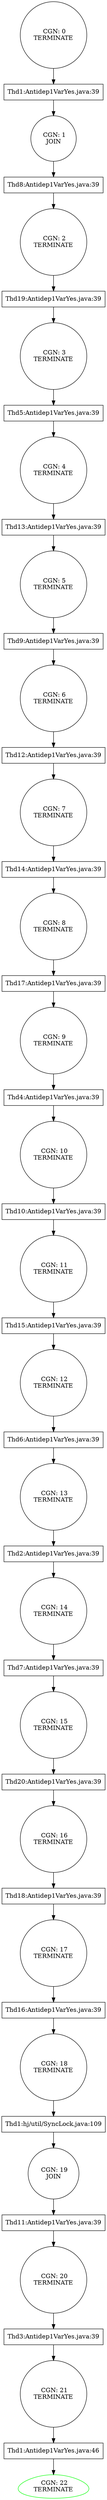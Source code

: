 digraph hj_state_space {
  st0 -> tr0;
  tr0 [label="Thd1:Antidep1VarYes.java:39",shape=box]
  tr0 -> st1;

  st0 [label=" CGN: 0
TERMINATE",shape=circle,color=black];
  st1 -> tr1;
  tr1 [label="Thd8:Antidep1VarYes.java:39",shape=box]
  tr1 -> st2 [ color= "red " ];

  st1 [label=" CGN: 1
JOIN",shape=circle,color=black];
  st2 -> tr2;
  tr2 [label="Thd19:Antidep1VarYes.java:39",shape=box]
  tr2 -> st3 [ color= "red " ];

  st2 [label=" CGN: 2
TERMINATE",shape=circle,color=black];
  st3 -> tr3;
  tr3 [label="Thd5:Antidep1VarYes.java:39",shape=box]
  tr3 -> st4 [ color= "red " ];

  st3 [label=" CGN: 3
TERMINATE",shape=circle,color=black];
  st4 -> tr4;
  tr4 [label="Thd13:Antidep1VarYes.java:39",shape=box]
  tr4 -> st5 [ color= "red " ];

  st4 [label=" CGN: 4
TERMINATE",shape=circle,color=black];
  st5 -> tr5;
  tr5 [label="Thd9:Antidep1VarYes.java:39",shape=box]
  tr5 -> st6 [ color= "red " ];

  st5 [label=" CGN: 5
TERMINATE",shape=circle,color=black];
  st6 -> tr6;
  tr6 [label="Thd12:Antidep1VarYes.java:39",shape=box]
  tr6 -> st7 [ color= "red " ];

  st6 [label=" CGN: 6
TERMINATE",shape=circle,color=black];
  st7 -> tr7;
  tr7 [label="Thd14:Antidep1VarYes.java:39",shape=box]
  tr7 -> st8 [ color= "red " ];

  st7 [label=" CGN: 7
TERMINATE",shape=circle,color=black];
  st8 -> tr8;
  tr8 [label="Thd17:Antidep1VarYes.java:39",shape=box]
  tr8 -> st9 [ color= "red " ];

  st8 [label=" CGN: 8
TERMINATE",shape=circle,color=black];
  st9 -> tr9;
  tr9 [label="Thd4:Antidep1VarYes.java:39",shape=box]
  tr9 -> st10 [ color= "red " ];

  st9 [label=" CGN: 9
TERMINATE",shape=circle,color=black];
  st10 -> tr10;
  tr10 [label="Thd10:Antidep1VarYes.java:39",shape=box]
  tr10 -> st11 [ color= "red " ];

  st10 [label=" CGN: 10
TERMINATE",shape=circle,color=black];
  st11 -> tr11;
  tr11 [label="Thd15:Antidep1VarYes.java:39",shape=box]
  tr11 -> st12 [ color= "red " ];

  st11 [label=" CGN: 11
TERMINATE",shape=circle,color=black];
  st12 -> tr12;
  tr12 [label="Thd6:Antidep1VarYes.java:39",shape=box]
  tr12 -> st13 [ color= "red " ];

  st12 [label=" CGN: 12
TERMINATE",shape=circle,color=black];
  st13 -> tr13;
  tr13 [label="Thd2:Antidep1VarYes.java:39",shape=box]
  tr13 -> st14 [ color= "red " ];

  st13 [label=" CGN: 13
TERMINATE",shape=circle,color=black];
  st14 -> tr14;
  tr14 [label="Thd7:Antidep1VarYes.java:39",shape=box]
  tr14 -> st15 [ color= "red " ];

  st14 [label=" CGN: 14
TERMINATE",shape=circle,color=black];
  st15 -> tr15;
  tr15 [label="Thd20:Antidep1VarYes.java:39",shape=box]
  tr15 -> st16 [ color= "red " ];

  st15 [label=" CGN: 15
TERMINATE",shape=circle,color=black];
  st16 -> tr16;
  tr16 [label="Thd18:Antidep1VarYes.java:39",shape=box]
  tr16 -> st17 [ color= "red " ];

  st16 [label=" CGN: 16
TERMINATE",shape=circle,color=black];
  st17 -> tr17;
  tr17 [label="Thd16:Antidep1VarYes.java:39",shape=box]
  tr17 -> st18 [ color= "red " ];

  st17 [label=" CGN: 17
TERMINATE",shape=circle,color=black];
  st18 -> tr18;
  tr18 [label="Thd1:hj/util/SyncLock.java:109",shape=box]
  tr18 -> st19;

  st18 [label=" CGN: 18
TERMINATE",shape=circle,color=black];
  st19 -> tr19;
  tr19 [label="Thd11:Antidep1VarYes.java:39",shape=box]
  tr19 -> st20 [ color= "red " ];

  st19 [label=" CGN: 19
JOIN",shape=circle,color=black];
  st20 -> tr20;
  tr20 [label="Thd3:Antidep1VarYes.java:39",shape=box]
  tr20 -> st21 [ color= "red " ];

  st20 [label=" CGN: 20
TERMINATE",shape=circle,color=black];
  st21 -> tr21;
  tr21 [label="Thd1:Antidep1VarYes.java:46",shape=box]
  tr21 -> st22 [ color= "red " ];

  st21 [label=" CGN: 21
TERMINATE",shape=circle,color=black];
  st22 [label=" CGN: 22
TERMINATE",shape=egg,color=green];
}

